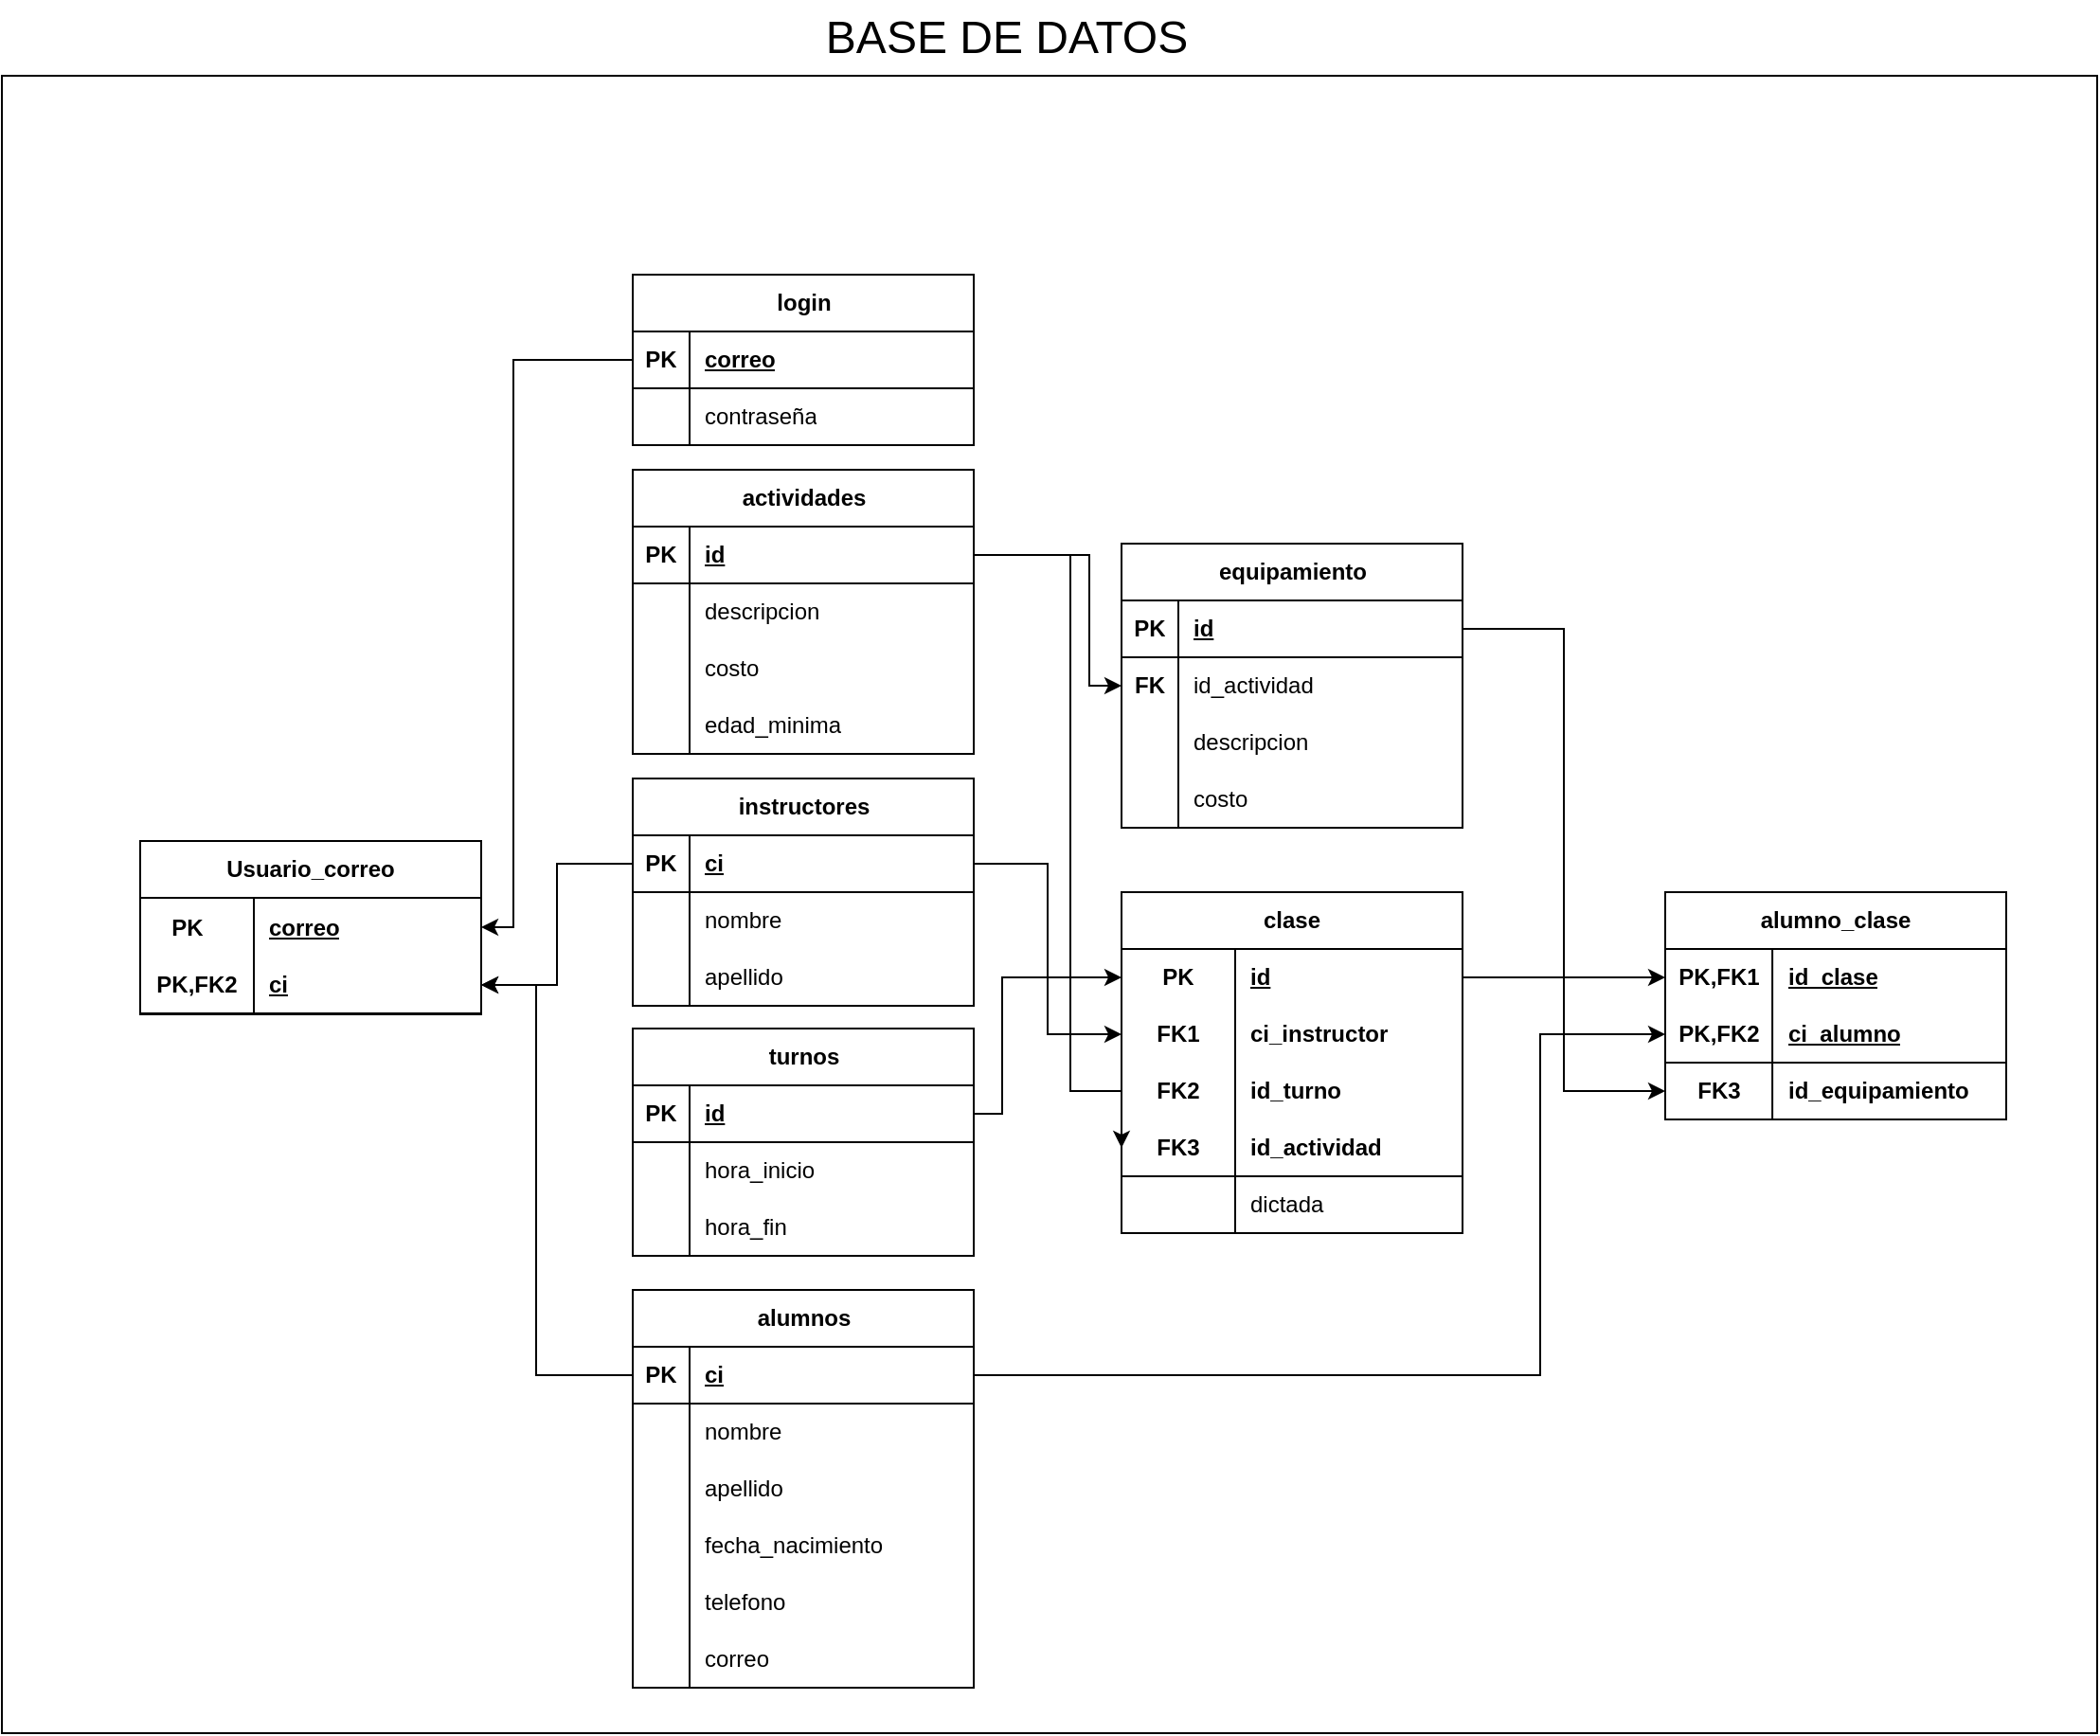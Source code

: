 <mxfile>
    <diagram name="Page-1" id="Xd-5JePIro4uEgL6WjRK">
        <mxGraphModel dx="1402" dy="563" grid="0" gridSize="10" guides="1" tooltips="1" connect="1" arrows="1" fold="1" page="0" pageScale="1" pageWidth="827" pageHeight="1169" math="0" shadow="0">
            <root>
                <mxCell id="0"/>
                <mxCell id="1" parent="0"/>
                <mxCell id="ANboZR5AWPuxjpUXuJes-180" value="" style="verticalLabelPosition=bottom;verticalAlign=top;html=1;shape=mxgraph.basic.rect;fillColor2=none;strokeWidth=1;size=20;indent=5;fillColor=none;" parent="1" vertex="1">
                    <mxGeometry x="-299" y="57" width="1106" height="875" as="geometry"/>
                </mxCell>
                <mxCell id="ANboZR5AWPuxjpUXuJes-2" value="login" style="shape=table;startSize=30;container=1;collapsible=1;childLayout=tableLayout;fixedRows=1;rowLines=0;fontStyle=1;align=center;resizeLast=1;html=1;labelBackgroundColor=none;" parent="1" vertex="1">
                    <mxGeometry x="34" y="162" width="180" height="90" as="geometry"/>
                </mxCell>
                <mxCell id="ANboZR5AWPuxjpUXuJes-3" value="" style="shape=tableRow;horizontal=0;startSize=0;swimlaneHead=0;swimlaneBody=0;fillColor=none;collapsible=0;dropTarget=0;points=[[0,0.5],[1,0.5]];portConstraint=eastwest;top=0;left=0;right=0;bottom=1;labelBackgroundColor=none;" parent="ANboZR5AWPuxjpUXuJes-2" vertex="1">
                    <mxGeometry y="30" width="180" height="30" as="geometry"/>
                </mxCell>
                <mxCell id="ANboZR5AWPuxjpUXuJes-4" value="PK" style="shape=partialRectangle;connectable=0;fillColor=none;top=0;left=0;bottom=0;right=0;fontStyle=1;overflow=hidden;whiteSpace=wrap;html=1;labelBackgroundColor=none;" parent="ANboZR5AWPuxjpUXuJes-3" vertex="1">
                    <mxGeometry width="30" height="30" as="geometry">
                        <mxRectangle width="30" height="30" as="alternateBounds"/>
                    </mxGeometry>
                </mxCell>
                <mxCell id="ANboZR5AWPuxjpUXuJes-5" value="correo" style="shape=partialRectangle;connectable=0;fillColor=none;top=0;left=0;bottom=0;right=0;align=left;spacingLeft=6;fontStyle=5;overflow=hidden;whiteSpace=wrap;html=1;labelBackgroundColor=none;" parent="ANboZR5AWPuxjpUXuJes-3" vertex="1">
                    <mxGeometry x="30" width="150" height="30" as="geometry">
                        <mxRectangle width="150" height="30" as="alternateBounds"/>
                    </mxGeometry>
                </mxCell>
                <mxCell id="ANboZR5AWPuxjpUXuJes-6" value="" style="shape=tableRow;horizontal=0;startSize=0;swimlaneHead=0;swimlaneBody=0;fillColor=none;collapsible=0;dropTarget=0;points=[[0,0.5],[1,0.5]];portConstraint=eastwest;top=0;left=0;right=0;bottom=0;labelBackgroundColor=none;" parent="ANboZR5AWPuxjpUXuJes-2" vertex="1">
                    <mxGeometry y="60" width="180" height="30" as="geometry"/>
                </mxCell>
                <mxCell id="ANboZR5AWPuxjpUXuJes-7" value="" style="shape=partialRectangle;connectable=0;fillColor=none;top=0;left=0;bottom=0;right=0;editable=1;overflow=hidden;whiteSpace=wrap;html=1;labelBackgroundColor=none;" parent="ANboZR5AWPuxjpUXuJes-6" vertex="1">
                    <mxGeometry width="30" height="30" as="geometry">
                        <mxRectangle width="30" height="30" as="alternateBounds"/>
                    </mxGeometry>
                </mxCell>
                <mxCell id="ANboZR5AWPuxjpUXuJes-8" value="contraseña" style="shape=partialRectangle;connectable=0;fillColor=none;top=0;left=0;bottom=0;right=0;align=left;spacingLeft=6;overflow=hidden;whiteSpace=wrap;html=1;labelBackgroundColor=none;" parent="ANboZR5AWPuxjpUXuJes-6" vertex="1">
                    <mxGeometry x="30" width="150" height="30" as="geometry">
                        <mxRectangle width="150" height="30" as="alternateBounds"/>
                    </mxGeometry>
                </mxCell>
                <mxCell id="ANboZR5AWPuxjpUXuJes-28" value="actividades" style="shape=table;startSize=30;container=1;collapsible=1;childLayout=tableLayout;fixedRows=1;rowLines=0;fontStyle=1;align=center;resizeLast=1;html=1;labelBackgroundColor=none;" parent="1" vertex="1">
                    <mxGeometry x="34" y="265" width="180" height="150" as="geometry"/>
                </mxCell>
                <mxCell id="ANboZR5AWPuxjpUXuJes-29" value="" style="shape=tableRow;horizontal=0;startSize=0;swimlaneHead=0;swimlaneBody=0;fillColor=none;collapsible=0;dropTarget=0;points=[[0,0.5],[1,0.5]];portConstraint=eastwest;top=0;left=0;right=0;bottom=1;labelBackgroundColor=none;" parent="ANboZR5AWPuxjpUXuJes-28" vertex="1">
                    <mxGeometry y="30" width="180" height="30" as="geometry"/>
                </mxCell>
                <mxCell id="ANboZR5AWPuxjpUXuJes-30" value="PK" style="shape=partialRectangle;connectable=0;fillColor=none;top=0;left=0;bottom=0;right=0;fontStyle=1;overflow=hidden;whiteSpace=wrap;html=1;labelBackgroundColor=none;" parent="ANboZR5AWPuxjpUXuJes-29" vertex="1">
                    <mxGeometry width="30" height="30" as="geometry">
                        <mxRectangle width="30" height="30" as="alternateBounds"/>
                    </mxGeometry>
                </mxCell>
                <mxCell id="ANboZR5AWPuxjpUXuJes-31" value="id" style="shape=partialRectangle;connectable=0;fillColor=none;top=0;left=0;bottom=0;right=0;align=left;spacingLeft=6;fontStyle=5;overflow=hidden;whiteSpace=wrap;html=1;labelBackgroundColor=none;" parent="ANboZR5AWPuxjpUXuJes-29" vertex="1">
                    <mxGeometry x="30" width="150" height="30" as="geometry">
                        <mxRectangle width="150" height="30" as="alternateBounds"/>
                    </mxGeometry>
                </mxCell>
                <mxCell id="ANboZR5AWPuxjpUXuJes-32" value="" style="shape=tableRow;horizontal=0;startSize=0;swimlaneHead=0;swimlaneBody=0;fillColor=none;collapsible=0;dropTarget=0;points=[[0,0.5],[1,0.5]];portConstraint=eastwest;top=0;left=0;right=0;bottom=0;labelBackgroundColor=none;" parent="ANboZR5AWPuxjpUXuJes-28" vertex="1">
                    <mxGeometry y="60" width="180" height="30" as="geometry"/>
                </mxCell>
                <mxCell id="ANboZR5AWPuxjpUXuJes-33" value="" style="shape=partialRectangle;connectable=0;fillColor=none;top=0;left=0;bottom=0;right=0;editable=1;overflow=hidden;whiteSpace=wrap;html=1;labelBackgroundColor=none;" parent="ANboZR5AWPuxjpUXuJes-32" vertex="1">
                    <mxGeometry width="30" height="30" as="geometry">
                        <mxRectangle width="30" height="30" as="alternateBounds"/>
                    </mxGeometry>
                </mxCell>
                <mxCell id="ANboZR5AWPuxjpUXuJes-34" value="descripcion&lt;span style=&quot;white-space: pre;&quot;&gt;&#9;&lt;/span&gt;" style="shape=partialRectangle;connectable=0;fillColor=none;top=0;left=0;bottom=0;right=0;align=left;spacingLeft=6;overflow=hidden;whiteSpace=wrap;html=1;labelBackgroundColor=none;" parent="ANboZR5AWPuxjpUXuJes-32" vertex="1">
                    <mxGeometry x="30" width="150" height="30" as="geometry">
                        <mxRectangle width="150" height="30" as="alternateBounds"/>
                    </mxGeometry>
                </mxCell>
                <mxCell id="ANboZR5AWPuxjpUXuJes-35" value="" style="shape=tableRow;horizontal=0;startSize=0;swimlaneHead=0;swimlaneBody=0;fillColor=none;collapsible=0;dropTarget=0;points=[[0,0.5],[1,0.5]];portConstraint=eastwest;top=0;left=0;right=0;bottom=0;labelBackgroundColor=none;" parent="ANboZR5AWPuxjpUXuJes-28" vertex="1">
                    <mxGeometry y="90" width="180" height="30" as="geometry"/>
                </mxCell>
                <mxCell id="ANboZR5AWPuxjpUXuJes-36" value="" style="shape=partialRectangle;connectable=0;fillColor=none;top=0;left=0;bottom=0;right=0;editable=1;overflow=hidden;whiteSpace=wrap;html=1;labelBackgroundColor=none;" parent="ANboZR5AWPuxjpUXuJes-35" vertex="1">
                    <mxGeometry width="30" height="30" as="geometry">
                        <mxRectangle width="30" height="30" as="alternateBounds"/>
                    </mxGeometry>
                </mxCell>
                <mxCell id="ANboZR5AWPuxjpUXuJes-37" value="costo" style="shape=partialRectangle;connectable=0;fillColor=none;top=0;left=0;bottom=0;right=0;align=left;spacingLeft=6;overflow=hidden;whiteSpace=wrap;html=1;labelBackgroundColor=none;" parent="ANboZR5AWPuxjpUXuJes-35" vertex="1">
                    <mxGeometry x="30" width="150" height="30" as="geometry">
                        <mxRectangle width="150" height="30" as="alternateBounds"/>
                    </mxGeometry>
                </mxCell>
                <mxCell id="ANboZR5AWPuxjpUXuJes-139" style="shape=tableRow;horizontal=0;startSize=0;swimlaneHead=0;swimlaneBody=0;fillColor=none;collapsible=0;dropTarget=0;points=[[0,0.5],[1,0.5]];portConstraint=eastwest;top=0;left=0;right=0;bottom=0;labelBackgroundColor=none;" parent="ANboZR5AWPuxjpUXuJes-28" vertex="1">
                    <mxGeometry y="120" width="180" height="30" as="geometry"/>
                </mxCell>
                <mxCell id="ANboZR5AWPuxjpUXuJes-140" style="shape=partialRectangle;connectable=0;fillColor=none;top=0;left=0;bottom=0;right=0;editable=1;overflow=hidden;whiteSpace=wrap;html=1;labelBackgroundColor=none;" parent="ANboZR5AWPuxjpUXuJes-139" vertex="1">
                    <mxGeometry width="30" height="30" as="geometry">
                        <mxRectangle width="30" height="30" as="alternateBounds"/>
                    </mxGeometry>
                </mxCell>
                <mxCell id="ANboZR5AWPuxjpUXuJes-141" value="edad_minima" style="shape=partialRectangle;connectable=0;fillColor=none;top=0;left=0;bottom=0;right=0;align=left;spacingLeft=6;overflow=hidden;whiteSpace=wrap;html=1;labelBackgroundColor=none;" parent="ANboZR5AWPuxjpUXuJes-139" vertex="1">
                    <mxGeometry x="30" width="150" height="30" as="geometry">
                        <mxRectangle width="150" height="30" as="alternateBounds"/>
                    </mxGeometry>
                </mxCell>
                <mxCell id="ANboZR5AWPuxjpUXuJes-41" value="equipamiento" style="shape=table;startSize=30;container=1;collapsible=1;childLayout=tableLayout;fixedRows=1;rowLines=0;fontStyle=1;align=center;resizeLast=1;html=1;labelBackgroundColor=none;" parent="1" vertex="1">
                    <mxGeometry x="292" y="304" width="180" height="150" as="geometry"/>
                </mxCell>
                <mxCell id="ANboZR5AWPuxjpUXuJes-42" value="" style="shape=tableRow;horizontal=0;startSize=0;swimlaneHead=0;swimlaneBody=0;fillColor=none;collapsible=0;dropTarget=0;points=[[0,0.5],[1,0.5]];portConstraint=eastwest;top=0;left=0;right=0;bottom=1;labelBackgroundColor=none;" parent="ANboZR5AWPuxjpUXuJes-41" vertex="1">
                    <mxGeometry y="30" width="180" height="30" as="geometry"/>
                </mxCell>
                <mxCell id="ANboZR5AWPuxjpUXuJes-43" value="PK" style="shape=partialRectangle;connectable=0;fillColor=none;top=0;left=0;bottom=0;right=0;fontStyle=1;overflow=hidden;whiteSpace=wrap;html=1;labelBackgroundColor=none;" parent="ANboZR5AWPuxjpUXuJes-42" vertex="1">
                    <mxGeometry width="30" height="30" as="geometry">
                        <mxRectangle width="30" height="30" as="alternateBounds"/>
                    </mxGeometry>
                </mxCell>
                <mxCell id="ANboZR5AWPuxjpUXuJes-44" value="id" style="shape=partialRectangle;connectable=0;fillColor=none;top=0;left=0;bottom=0;right=0;align=left;spacingLeft=6;fontStyle=5;overflow=hidden;whiteSpace=wrap;html=1;labelBackgroundColor=none;" parent="ANboZR5AWPuxjpUXuJes-42" vertex="1">
                    <mxGeometry x="30" width="150" height="30" as="geometry">
                        <mxRectangle width="150" height="30" as="alternateBounds"/>
                    </mxGeometry>
                </mxCell>
                <mxCell id="ANboZR5AWPuxjpUXuJes-45" value="" style="shape=tableRow;horizontal=0;startSize=0;swimlaneHead=0;swimlaneBody=0;fillColor=none;collapsible=0;dropTarget=0;points=[[0,0.5],[1,0.5]];portConstraint=eastwest;top=0;left=0;right=0;bottom=0;labelBackgroundColor=none;" parent="ANboZR5AWPuxjpUXuJes-41" vertex="1">
                    <mxGeometry y="60" width="180" height="30" as="geometry"/>
                </mxCell>
                <mxCell id="ANboZR5AWPuxjpUXuJes-46" value="&lt;b&gt;FK&lt;/b&gt;" style="shape=partialRectangle;connectable=0;fillColor=none;top=0;left=0;bottom=0;right=0;editable=1;overflow=hidden;whiteSpace=wrap;html=1;labelBackgroundColor=none;" parent="ANboZR5AWPuxjpUXuJes-45" vertex="1">
                    <mxGeometry width="30" height="30" as="geometry">
                        <mxRectangle width="30" height="30" as="alternateBounds"/>
                    </mxGeometry>
                </mxCell>
                <mxCell id="ANboZR5AWPuxjpUXuJes-47" value="id_actividad" style="shape=partialRectangle;connectable=0;fillColor=none;top=0;left=0;bottom=0;right=0;align=left;spacingLeft=6;overflow=hidden;whiteSpace=wrap;html=1;perimeterSpacing=0;labelBackgroundColor=none;" parent="ANboZR5AWPuxjpUXuJes-45" vertex="1">
                    <mxGeometry x="30" width="150" height="30" as="geometry">
                        <mxRectangle width="150" height="30" as="alternateBounds"/>
                    </mxGeometry>
                </mxCell>
                <mxCell id="ANboZR5AWPuxjpUXuJes-48" value="" style="shape=tableRow;horizontal=0;startSize=0;swimlaneHead=0;swimlaneBody=0;fillColor=none;collapsible=0;dropTarget=0;points=[[0,0.5],[1,0.5]];portConstraint=eastwest;top=0;left=0;right=0;bottom=0;labelBackgroundColor=none;" parent="ANboZR5AWPuxjpUXuJes-41" vertex="1">
                    <mxGeometry y="90" width="180" height="30" as="geometry"/>
                </mxCell>
                <mxCell id="ANboZR5AWPuxjpUXuJes-49" value="" style="shape=partialRectangle;connectable=0;fillColor=none;top=0;left=0;bottom=0;right=0;editable=1;overflow=hidden;whiteSpace=wrap;html=1;labelBackgroundColor=none;" parent="ANboZR5AWPuxjpUXuJes-48" vertex="1">
                    <mxGeometry width="30" height="30" as="geometry">
                        <mxRectangle width="30" height="30" as="alternateBounds"/>
                    </mxGeometry>
                </mxCell>
                <mxCell id="ANboZR5AWPuxjpUXuJes-50" value="descripcion" style="shape=partialRectangle;connectable=0;fillColor=none;top=0;left=0;bottom=0;right=0;align=left;spacingLeft=6;overflow=hidden;whiteSpace=wrap;html=1;labelBackgroundColor=none;" parent="ANboZR5AWPuxjpUXuJes-48" vertex="1">
                    <mxGeometry x="30" width="150" height="30" as="geometry">
                        <mxRectangle width="150" height="30" as="alternateBounds"/>
                    </mxGeometry>
                </mxCell>
                <mxCell id="ANboZR5AWPuxjpUXuJes-51" value="" style="shape=tableRow;horizontal=0;startSize=0;swimlaneHead=0;swimlaneBody=0;fillColor=none;collapsible=0;dropTarget=0;points=[[0,0.5],[1,0.5]];portConstraint=eastwest;top=0;left=0;right=0;bottom=0;labelBackgroundColor=none;" parent="ANboZR5AWPuxjpUXuJes-41" vertex="1">
                    <mxGeometry y="120" width="180" height="30" as="geometry"/>
                </mxCell>
                <mxCell id="ANboZR5AWPuxjpUXuJes-52" value="" style="shape=partialRectangle;connectable=0;fillColor=none;top=0;left=0;bottom=0;right=0;editable=1;overflow=hidden;whiteSpace=wrap;html=1;labelBackgroundColor=none;" parent="ANboZR5AWPuxjpUXuJes-51" vertex="1">
                    <mxGeometry width="30" height="30" as="geometry">
                        <mxRectangle width="30" height="30" as="alternateBounds"/>
                    </mxGeometry>
                </mxCell>
                <mxCell id="ANboZR5AWPuxjpUXuJes-53" value="costo" style="shape=partialRectangle;connectable=0;fillColor=none;top=0;left=0;bottom=0;right=0;align=left;spacingLeft=6;overflow=hidden;whiteSpace=wrap;html=1;labelBackgroundColor=none;" parent="ANboZR5AWPuxjpUXuJes-51" vertex="1">
                    <mxGeometry x="30" width="150" height="30" as="geometry">
                        <mxRectangle width="150" height="30" as="alternateBounds"/>
                    </mxGeometry>
                </mxCell>
                <mxCell id="ANboZR5AWPuxjpUXuJes-56" value="instructores" style="shape=table;startSize=30;container=1;collapsible=1;childLayout=tableLayout;fixedRows=1;rowLines=0;fontStyle=1;align=center;resizeLast=1;html=1;labelBackgroundColor=none;" parent="1" vertex="1">
                    <mxGeometry x="34" y="428" width="180" height="120" as="geometry"/>
                </mxCell>
                <mxCell id="ANboZR5AWPuxjpUXuJes-57" value="" style="shape=tableRow;horizontal=0;startSize=0;swimlaneHead=0;swimlaneBody=0;fillColor=none;collapsible=0;dropTarget=0;points=[[0,0.5],[1,0.5]];portConstraint=eastwest;top=0;left=0;right=0;bottom=1;labelBackgroundColor=none;" parent="ANboZR5AWPuxjpUXuJes-56" vertex="1">
                    <mxGeometry y="30" width="180" height="30" as="geometry"/>
                </mxCell>
                <mxCell id="ANboZR5AWPuxjpUXuJes-58" value="PK" style="shape=partialRectangle;connectable=0;fillColor=none;top=0;left=0;bottom=0;right=0;fontStyle=1;overflow=hidden;whiteSpace=wrap;html=1;labelBackgroundColor=none;" parent="ANboZR5AWPuxjpUXuJes-57" vertex="1">
                    <mxGeometry width="30" height="30" as="geometry">
                        <mxRectangle width="30" height="30" as="alternateBounds"/>
                    </mxGeometry>
                </mxCell>
                <mxCell id="ANboZR5AWPuxjpUXuJes-59" value="ci" style="shape=partialRectangle;connectable=0;fillColor=none;top=0;left=0;bottom=0;right=0;align=left;spacingLeft=6;fontStyle=5;overflow=hidden;whiteSpace=wrap;html=1;labelBackgroundColor=none;" parent="ANboZR5AWPuxjpUXuJes-57" vertex="1">
                    <mxGeometry x="30" width="150" height="30" as="geometry">
                        <mxRectangle width="150" height="30" as="alternateBounds"/>
                    </mxGeometry>
                </mxCell>
                <mxCell id="ANboZR5AWPuxjpUXuJes-60" value="" style="shape=tableRow;horizontal=0;startSize=0;swimlaneHead=0;swimlaneBody=0;fillColor=none;collapsible=0;dropTarget=0;points=[[0,0.5],[1,0.5]];portConstraint=eastwest;top=0;left=0;right=0;bottom=0;labelBackgroundColor=none;" parent="ANboZR5AWPuxjpUXuJes-56" vertex="1">
                    <mxGeometry y="60" width="180" height="30" as="geometry"/>
                </mxCell>
                <mxCell id="ANboZR5AWPuxjpUXuJes-61" value="" style="shape=partialRectangle;connectable=0;fillColor=none;top=0;left=0;bottom=0;right=0;editable=1;overflow=hidden;whiteSpace=wrap;html=1;labelBackgroundColor=none;" parent="ANboZR5AWPuxjpUXuJes-60" vertex="1">
                    <mxGeometry width="30" height="30" as="geometry">
                        <mxRectangle width="30" height="30" as="alternateBounds"/>
                    </mxGeometry>
                </mxCell>
                <mxCell id="ANboZR5AWPuxjpUXuJes-62" value="nombre" style="shape=partialRectangle;connectable=0;fillColor=none;top=0;left=0;bottom=0;right=0;align=left;spacingLeft=6;overflow=hidden;whiteSpace=wrap;html=1;labelBackgroundColor=none;" parent="ANboZR5AWPuxjpUXuJes-60" vertex="1">
                    <mxGeometry x="30" width="150" height="30" as="geometry">
                        <mxRectangle width="150" height="30" as="alternateBounds"/>
                    </mxGeometry>
                </mxCell>
                <mxCell id="ANboZR5AWPuxjpUXuJes-63" value="" style="shape=tableRow;horizontal=0;startSize=0;swimlaneHead=0;swimlaneBody=0;fillColor=none;collapsible=0;dropTarget=0;points=[[0,0.5],[1,0.5]];portConstraint=eastwest;top=0;left=0;right=0;bottom=0;labelBackgroundColor=none;" parent="ANboZR5AWPuxjpUXuJes-56" vertex="1">
                    <mxGeometry y="90" width="180" height="30" as="geometry"/>
                </mxCell>
                <mxCell id="ANboZR5AWPuxjpUXuJes-64" value="" style="shape=partialRectangle;connectable=0;fillColor=none;top=0;left=0;bottom=0;right=0;editable=1;overflow=hidden;whiteSpace=wrap;html=1;labelBackgroundColor=none;" parent="ANboZR5AWPuxjpUXuJes-63" vertex="1">
                    <mxGeometry width="30" height="30" as="geometry">
                        <mxRectangle width="30" height="30" as="alternateBounds"/>
                    </mxGeometry>
                </mxCell>
                <mxCell id="ANboZR5AWPuxjpUXuJes-65" value="apellido" style="shape=partialRectangle;connectable=0;fillColor=none;top=0;left=0;bottom=0;right=0;align=left;spacingLeft=6;overflow=hidden;whiteSpace=wrap;html=1;labelBackgroundColor=none;" parent="ANboZR5AWPuxjpUXuJes-63" vertex="1">
                    <mxGeometry x="30" width="150" height="30" as="geometry">
                        <mxRectangle width="150" height="30" as="alternateBounds"/>
                    </mxGeometry>
                </mxCell>
                <mxCell id="ANboZR5AWPuxjpUXuJes-69" value="turnos" style="shape=table;startSize=30;container=1;collapsible=1;childLayout=tableLayout;fixedRows=1;rowLines=0;fontStyle=1;align=center;resizeLast=1;html=1;labelBackgroundColor=none;" parent="1" vertex="1">
                    <mxGeometry x="34" y="560" width="180" height="120" as="geometry"/>
                </mxCell>
                <mxCell id="ANboZR5AWPuxjpUXuJes-70" value="" style="shape=tableRow;horizontal=0;startSize=0;swimlaneHead=0;swimlaneBody=0;fillColor=none;collapsible=0;dropTarget=0;points=[[0,0.5],[1,0.5]];portConstraint=eastwest;top=0;left=0;right=0;bottom=1;labelBackgroundColor=none;" parent="ANboZR5AWPuxjpUXuJes-69" vertex="1">
                    <mxGeometry y="30" width="180" height="30" as="geometry"/>
                </mxCell>
                <mxCell id="ANboZR5AWPuxjpUXuJes-71" value="PK" style="shape=partialRectangle;connectable=0;fillColor=none;top=0;left=0;bottom=0;right=0;fontStyle=1;overflow=hidden;whiteSpace=wrap;html=1;labelBackgroundColor=none;" parent="ANboZR5AWPuxjpUXuJes-70" vertex="1">
                    <mxGeometry width="30" height="30" as="geometry">
                        <mxRectangle width="30" height="30" as="alternateBounds"/>
                    </mxGeometry>
                </mxCell>
                <mxCell id="ANboZR5AWPuxjpUXuJes-72" value="id" style="shape=partialRectangle;connectable=0;fillColor=none;top=0;left=0;bottom=0;right=0;align=left;spacingLeft=6;fontStyle=5;overflow=hidden;whiteSpace=wrap;html=1;labelBackgroundColor=none;" parent="ANboZR5AWPuxjpUXuJes-70" vertex="1">
                    <mxGeometry x="30" width="150" height="30" as="geometry">
                        <mxRectangle width="150" height="30" as="alternateBounds"/>
                    </mxGeometry>
                </mxCell>
                <mxCell id="ANboZR5AWPuxjpUXuJes-73" value="" style="shape=tableRow;horizontal=0;startSize=0;swimlaneHead=0;swimlaneBody=0;fillColor=none;collapsible=0;dropTarget=0;points=[[0,0.5],[1,0.5]];portConstraint=eastwest;top=0;left=0;right=0;bottom=0;labelBackgroundColor=none;" parent="ANboZR5AWPuxjpUXuJes-69" vertex="1">
                    <mxGeometry y="60" width="180" height="30" as="geometry"/>
                </mxCell>
                <mxCell id="ANboZR5AWPuxjpUXuJes-74" value="" style="shape=partialRectangle;connectable=0;fillColor=none;top=0;left=0;bottom=0;right=0;editable=1;overflow=hidden;whiteSpace=wrap;html=1;labelBackgroundColor=none;" parent="ANboZR5AWPuxjpUXuJes-73" vertex="1">
                    <mxGeometry width="30" height="30" as="geometry">
                        <mxRectangle width="30" height="30" as="alternateBounds"/>
                    </mxGeometry>
                </mxCell>
                <mxCell id="ANboZR5AWPuxjpUXuJes-75" value="hora_inicio" style="shape=partialRectangle;connectable=0;fillColor=none;top=0;left=0;bottom=0;right=0;align=left;spacingLeft=6;overflow=hidden;whiteSpace=wrap;html=1;labelBackgroundColor=none;" parent="ANboZR5AWPuxjpUXuJes-73" vertex="1">
                    <mxGeometry x="30" width="150" height="30" as="geometry">
                        <mxRectangle width="150" height="30" as="alternateBounds"/>
                    </mxGeometry>
                </mxCell>
                <mxCell id="ANboZR5AWPuxjpUXuJes-76" value="" style="shape=tableRow;horizontal=0;startSize=0;swimlaneHead=0;swimlaneBody=0;fillColor=none;collapsible=0;dropTarget=0;points=[[0,0.5],[1,0.5]];portConstraint=eastwest;top=0;left=0;right=0;bottom=0;labelBackgroundColor=none;" parent="ANboZR5AWPuxjpUXuJes-69" vertex="1">
                    <mxGeometry y="90" width="180" height="30" as="geometry"/>
                </mxCell>
                <mxCell id="ANboZR5AWPuxjpUXuJes-77" value="" style="shape=partialRectangle;connectable=0;fillColor=none;top=0;left=0;bottom=0;right=0;editable=1;overflow=hidden;whiteSpace=wrap;html=1;labelBackgroundColor=none;" parent="ANboZR5AWPuxjpUXuJes-76" vertex="1">
                    <mxGeometry width="30" height="30" as="geometry">
                        <mxRectangle width="30" height="30" as="alternateBounds"/>
                    </mxGeometry>
                </mxCell>
                <mxCell id="ANboZR5AWPuxjpUXuJes-78" value="hora_fin" style="shape=partialRectangle;connectable=0;fillColor=none;top=0;left=0;bottom=0;right=0;align=left;spacingLeft=6;overflow=hidden;whiteSpace=wrap;html=1;labelBackgroundColor=none;" parent="ANboZR5AWPuxjpUXuJes-76" vertex="1">
                    <mxGeometry x="30" width="150" height="30" as="geometry">
                        <mxRectangle width="150" height="30" as="alternateBounds"/>
                    </mxGeometry>
                </mxCell>
                <mxCell id="ANboZR5AWPuxjpUXuJes-82" value="alumnos" style="shape=table;startSize=30;container=1;collapsible=1;childLayout=tableLayout;fixedRows=1;rowLines=0;fontStyle=1;align=center;resizeLast=1;html=1;labelBackgroundColor=none;" parent="1" vertex="1">
                    <mxGeometry x="34" y="698" width="180" height="210" as="geometry"/>
                </mxCell>
                <mxCell id="ANboZR5AWPuxjpUXuJes-83" value="" style="shape=tableRow;horizontal=0;startSize=0;swimlaneHead=0;swimlaneBody=0;fillColor=none;collapsible=0;dropTarget=0;points=[[0,0.5],[1,0.5]];portConstraint=eastwest;top=0;left=0;right=0;bottom=1;labelBackgroundColor=none;" parent="ANboZR5AWPuxjpUXuJes-82" vertex="1">
                    <mxGeometry y="30" width="180" height="30" as="geometry"/>
                </mxCell>
                <mxCell id="ANboZR5AWPuxjpUXuJes-84" value="PK" style="shape=partialRectangle;connectable=0;fillColor=none;top=0;left=0;bottom=0;right=0;fontStyle=1;overflow=hidden;whiteSpace=wrap;html=1;labelBackgroundColor=none;" parent="ANboZR5AWPuxjpUXuJes-83" vertex="1">
                    <mxGeometry width="30" height="30" as="geometry">
                        <mxRectangle width="30" height="30" as="alternateBounds"/>
                    </mxGeometry>
                </mxCell>
                <mxCell id="ANboZR5AWPuxjpUXuJes-85" value="ci" style="shape=partialRectangle;connectable=0;fillColor=none;top=0;left=0;bottom=0;right=0;align=left;spacingLeft=6;fontStyle=5;overflow=hidden;whiteSpace=wrap;html=1;labelBackgroundColor=none;" parent="ANboZR5AWPuxjpUXuJes-83" vertex="1">
                    <mxGeometry x="30" width="150" height="30" as="geometry">
                        <mxRectangle width="150" height="30" as="alternateBounds"/>
                    </mxGeometry>
                </mxCell>
                <mxCell id="ANboZR5AWPuxjpUXuJes-86" value="" style="shape=tableRow;horizontal=0;startSize=0;swimlaneHead=0;swimlaneBody=0;fillColor=none;collapsible=0;dropTarget=0;points=[[0,0.5],[1,0.5]];portConstraint=eastwest;top=0;left=0;right=0;bottom=0;labelBackgroundColor=none;" parent="ANboZR5AWPuxjpUXuJes-82" vertex="1">
                    <mxGeometry y="60" width="180" height="30" as="geometry"/>
                </mxCell>
                <mxCell id="ANboZR5AWPuxjpUXuJes-87" value="" style="shape=partialRectangle;connectable=0;fillColor=none;top=0;left=0;bottom=0;right=0;editable=1;overflow=hidden;whiteSpace=wrap;html=1;labelBackgroundColor=none;" parent="ANboZR5AWPuxjpUXuJes-86" vertex="1">
                    <mxGeometry width="30" height="30" as="geometry">
                        <mxRectangle width="30" height="30" as="alternateBounds"/>
                    </mxGeometry>
                </mxCell>
                <mxCell id="ANboZR5AWPuxjpUXuJes-88" value="nombre" style="shape=partialRectangle;connectable=0;fillColor=none;top=0;left=0;bottom=0;right=0;align=left;spacingLeft=6;overflow=hidden;whiteSpace=wrap;html=1;labelBackgroundColor=none;" parent="ANboZR5AWPuxjpUXuJes-86" vertex="1">
                    <mxGeometry x="30" width="150" height="30" as="geometry">
                        <mxRectangle width="150" height="30" as="alternateBounds"/>
                    </mxGeometry>
                </mxCell>
                <mxCell id="ANboZR5AWPuxjpUXuJes-89" value="" style="shape=tableRow;horizontal=0;startSize=0;swimlaneHead=0;swimlaneBody=0;fillColor=none;collapsible=0;dropTarget=0;points=[[0,0.5],[1,0.5]];portConstraint=eastwest;top=0;left=0;right=0;bottom=0;labelBackgroundColor=none;" parent="ANboZR5AWPuxjpUXuJes-82" vertex="1">
                    <mxGeometry y="90" width="180" height="30" as="geometry"/>
                </mxCell>
                <mxCell id="ANboZR5AWPuxjpUXuJes-90" value="" style="shape=partialRectangle;connectable=0;fillColor=none;top=0;left=0;bottom=0;right=0;editable=1;overflow=hidden;whiteSpace=wrap;html=1;labelBackgroundColor=none;" parent="ANboZR5AWPuxjpUXuJes-89" vertex="1">
                    <mxGeometry width="30" height="30" as="geometry">
                        <mxRectangle width="30" height="30" as="alternateBounds"/>
                    </mxGeometry>
                </mxCell>
                <mxCell id="ANboZR5AWPuxjpUXuJes-91" value="apellido" style="shape=partialRectangle;connectable=0;fillColor=none;top=0;left=0;bottom=0;right=0;align=left;spacingLeft=6;overflow=hidden;whiteSpace=wrap;html=1;labelBackgroundColor=none;" parent="ANboZR5AWPuxjpUXuJes-89" vertex="1">
                    <mxGeometry x="30" width="150" height="30" as="geometry">
                        <mxRectangle width="150" height="30" as="alternateBounds"/>
                    </mxGeometry>
                </mxCell>
                <mxCell id="ANboZR5AWPuxjpUXuJes-92" value="" style="shape=tableRow;horizontal=0;startSize=0;swimlaneHead=0;swimlaneBody=0;fillColor=none;collapsible=0;dropTarget=0;points=[[0,0.5],[1,0.5]];portConstraint=eastwest;top=0;left=0;right=0;bottom=0;labelBackgroundColor=none;" parent="ANboZR5AWPuxjpUXuJes-82" vertex="1">
                    <mxGeometry y="120" width="180" height="30" as="geometry"/>
                </mxCell>
                <mxCell id="ANboZR5AWPuxjpUXuJes-93" value="" style="shape=partialRectangle;connectable=0;fillColor=none;top=0;left=0;bottom=0;right=0;editable=1;overflow=hidden;whiteSpace=wrap;html=1;labelBackgroundColor=none;" parent="ANboZR5AWPuxjpUXuJes-92" vertex="1">
                    <mxGeometry width="30" height="30" as="geometry">
                        <mxRectangle width="30" height="30" as="alternateBounds"/>
                    </mxGeometry>
                </mxCell>
                <mxCell id="ANboZR5AWPuxjpUXuJes-94" value="fecha_nacimiento" style="shape=partialRectangle;connectable=0;fillColor=none;top=0;left=0;bottom=0;right=0;align=left;spacingLeft=6;overflow=hidden;whiteSpace=wrap;html=1;labelBackgroundColor=none;" parent="ANboZR5AWPuxjpUXuJes-92" vertex="1">
                    <mxGeometry x="30" width="150" height="30" as="geometry">
                        <mxRectangle width="150" height="30" as="alternateBounds"/>
                    </mxGeometry>
                </mxCell>
                <mxCell id="2" style="shape=tableRow;horizontal=0;startSize=0;swimlaneHead=0;swimlaneBody=0;fillColor=none;collapsible=0;dropTarget=0;points=[[0,0.5],[1,0.5]];portConstraint=eastwest;top=0;left=0;right=0;bottom=0;labelBackgroundColor=none;" vertex="1" parent="ANboZR5AWPuxjpUXuJes-82">
                    <mxGeometry y="150" width="180" height="30" as="geometry"/>
                </mxCell>
                <mxCell id="3" style="shape=partialRectangle;connectable=0;fillColor=none;top=0;left=0;bottom=0;right=0;editable=1;overflow=hidden;whiteSpace=wrap;html=1;labelBackgroundColor=none;" vertex="1" parent="2">
                    <mxGeometry width="30" height="30" as="geometry">
                        <mxRectangle width="30" height="30" as="alternateBounds"/>
                    </mxGeometry>
                </mxCell>
                <mxCell id="4" value="telefono" style="shape=partialRectangle;connectable=0;fillColor=none;top=0;left=0;bottom=0;right=0;align=left;spacingLeft=6;overflow=hidden;whiteSpace=wrap;html=1;labelBackgroundColor=none;" vertex="1" parent="2">
                    <mxGeometry x="30" width="150" height="30" as="geometry">
                        <mxRectangle width="150" height="30" as="alternateBounds"/>
                    </mxGeometry>
                </mxCell>
                <mxCell id="5" style="shape=tableRow;horizontal=0;startSize=0;swimlaneHead=0;swimlaneBody=0;fillColor=none;collapsible=0;dropTarget=0;points=[[0,0.5],[1,0.5]];portConstraint=eastwest;top=0;left=0;right=0;bottom=0;labelBackgroundColor=none;" vertex="1" parent="ANboZR5AWPuxjpUXuJes-82">
                    <mxGeometry y="180" width="180" height="30" as="geometry"/>
                </mxCell>
                <mxCell id="6" style="shape=partialRectangle;connectable=0;fillColor=none;top=0;left=0;bottom=0;right=0;editable=1;overflow=hidden;whiteSpace=wrap;html=1;labelBackgroundColor=none;" vertex="1" parent="5">
                    <mxGeometry width="30" height="30" as="geometry">
                        <mxRectangle width="30" height="30" as="alternateBounds"/>
                    </mxGeometry>
                </mxCell>
                <mxCell id="7" value="correo" style="shape=partialRectangle;connectable=0;fillColor=none;top=0;left=0;bottom=0;right=0;align=left;spacingLeft=6;overflow=hidden;whiteSpace=wrap;html=1;labelBackgroundColor=none;" vertex="1" parent="5">
                    <mxGeometry x="30" width="150" height="30" as="geometry">
                        <mxRectangle width="150" height="30" as="alternateBounds"/>
                    </mxGeometry>
                </mxCell>
                <mxCell id="ANboZR5AWPuxjpUXuJes-95" value="clase" style="shape=table;startSize=30;container=1;collapsible=1;childLayout=tableLayout;fixedRows=1;rowLines=0;fontStyle=1;align=center;resizeLast=1;html=1;whiteSpace=wrap;labelBackgroundColor=none;" parent="1" vertex="1">
                    <mxGeometry x="292" y="488" width="180" height="180" as="geometry"/>
                </mxCell>
                <mxCell id="ANboZR5AWPuxjpUXuJes-96" value="" style="shape=tableRow;horizontal=0;startSize=0;swimlaneHead=0;swimlaneBody=0;fillColor=none;collapsible=0;dropTarget=0;points=[[0,0.5],[1,0.5]];portConstraint=eastwest;top=0;left=0;right=0;bottom=0;html=1;labelBackgroundColor=none;fontStyle=1" parent="ANboZR5AWPuxjpUXuJes-95" vertex="1">
                    <mxGeometry y="30" width="180" height="30" as="geometry"/>
                </mxCell>
                <mxCell id="ANboZR5AWPuxjpUXuJes-97" value="PK" style="shape=partialRectangle;connectable=0;fillColor=none;top=0;left=0;bottom=0;right=0;fontStyle=1;overflow=hidden;html=1;whiteSpace=wrap;labelBackgroundColor=none;" parent="ANboZR5AWPuxjpUXuJes-96" vertex="1">
                    <mxGeometry width="60" height="30" as="geometry">
                        <mxRectangle width="60" height="30" as="alternateBounds"/>
                    </mxGeometry>
                </mxCell>
                <mxCell id="ANboZR5AWPuxjpUXuJes-98" value="id" style="shape=partialRectangle;connectable=0;fillColor=none;top=0;left=0;bottom=0;right=0;align=left;spacingLeft=6;fontStyle=5;overflow=hidden;html=1;whiteSpace=wrap;labelBackgroundColor=none;" parent="ANboZR5AWPuxjpUXuJes-96" vertex="1">
                    <mxGeometry x="60" width="120" height="30" as="geometry">
                        <mxRectangle width="120" height="30" as="alternateBounds"/>
                    </mxGeometry>
                </mxCell>
                <mxCell id="ANboZR5AWPuxjpUXuJes-102" value="" style="shape=tableRow;horizontal=0;startSize=0;swimlaneHead=0;swimlaneBody=0;fillColor=none;collapsible=0;dropTarget=0;points=[[0,0.5],[1,0.5]];portConstraint=eastwest;top=0;left=0;right=0;bottom=0;html=1;labelBackgroundColor=none;fontStyle=1" parent="ANboZR5AWPuxjpUXuJes-95" vertex="1">
                    <mxGeometry y="60" width="180" height="30" as="geometry"/>
                </mxCell>
                <mxCell id="ANboZR5AWPuxjpUXuJes-103" value="&lt;span style=&quot;&quot;&gt;FK1&lt;/span&gt;" style="shape=partialRectangle;connectable=0;fillColor=none;top=0;left=0;bottom=0;right=0;editable=1;overflow=hidden;html=1;whiteSpace=wrap;labelBackgroundColor=none;fontStyle=1" parent="ANboZR5AWPuxjpUXuJes-102" vertex="1">
                    <mxGeometry width="60" height="30" as="geometry">
                        <mxRectangle width="60" height="30" as="alternateBounds"/>
                    </mxGeometry>
                </mxCell>
                <mxCell id="ANboZR5AWPuxjpUXuJes-104" value="&lt;span&gt;ci_instructor&lt;/span&gt;" style="shape=partialRectangle;connectable=0;fillColor=none;top=0;left=0;bottom=0;right=0;align=left;spacingLeft=6;overflow=hidden;html=1;whiteSpace=wrap;labelBackgroundColor=none;fontStyle=1" parent="ANboZR5AWPuxjpUXuJes-102" vertex="1">
                    <mxGeometry x="60" width="120" height="30" as="geometry">
                        <mxRectangle width="120" height="30" as="alternateBounds"/>
                    </mxGeometry>
                </mxCell>
                <mxCell id="ANboZR5AWPuxjpUXuJes-105" value="" style="shape=tableRow;horizontal=0;startSize=0;swimlaneHead=0;swimlaneBody=0;fillColor=none;collapsible=0;dropTarget=0;points=[[0,0.5],[1,0.5]];portConstraint=eastwest;top=0;left=0;right=0;bottom=0;html=1;labelBackgroundColor=none;fontStyle=1" parent="ANboZR5AWPuxjpUXuJes-95" vertex="1">
                    <mxGeometry y="90" width="180" height="30" as="geometry"/>
                </mxCell>
                <mxCell id="ANboZR5AWPuxjpUXuJes-106" value="FK2" style="shape=partialRectangle;connectable=0;fillColor=none;top=0;left=0;bottom=0;right=0;editable=1;overflow=hidden;html=1;whiteSpace=wrap;labelBackgroundColor=none;fontStyle=1" parent="ANboZR5AWPuxjpUXuJes-105" vertex="1">
                    <mxGeometry width="60" height="30" as="geometry">
                        <mxRectangle width="60" height="30" as="alternateBounds"/>
                    </mxGeometry>
                </mxCell>
                <mxCell id="ANboZR5AWPuxjpUXuJes-107" value="id_turno" style="shape=partialRectangle;connectable=0;fillColor=none;top=0;left=0;bottom=0;right=0;align=left;spacingLeft=6;overflow=hidden;html=1;whiteSpace=wrap;labelBackgroundColor=none;fontStyle=1" parent="ANboZR5AWPuxjpUXuJes-105" vertex="1">
                    <mxGeometry x="60" width="120" height="30" as="geometry">
                        <mxRectangle width="120" height="30" as="alternateBounds"/>
                    </mxGeometry>
                </mxCell>
                <mxCell id="ANboZR5AWPuxjpUXuJes-99" value="" style="shape=tableRow;horizontal=0;startSize=0;swimlaneHead=0;swimlaneBody=0;fillColor=none;collapsible=0;dropTarget=0;points=[[0,0.5],[1,0.5]];portConstraint=eastwest;top=0;left=0;right=0;bottom=1;html=1;labelBackgroundColor=none;fontStyle=1" parent="ANboZR5AWPuxjpUXuJes-95" vertex="1">
                    <mxGeometry y="120" width="180" height="30" as="geometry"/>
                </mxCell>
                <mxCell id="ANboZR5AWPuxjpUXuJes-100" value="FK3" style="shape=partialRectangle;connectable=0;fillColor=none;top=0;left=0;bottom=0;right=0;fontStyle=1;overflow=hidden;html=1;whiteSpace=wrap;labelBackgroundColor=none;" parent="ANboZR5AWPuxjpUXuJes-99" vertex="1">
                    <mxGeometry width="60" height="30" as="geometry">
                        <mxRectangle width="60" height="30" as="alternateBounds"/>
                    </mxGeometry>
                </mxCell>
                <mxCell id="ANboZR5AWPuxjpUXuJes-101" value="id_actividad" style="shape=partialRectangle;connectable=0;fillColor=none;top=0;left=0;bottom=0;right=0;align=left;spacingLeft=6;fontStyle=1;overflow=hidden;html=1;whiteSpace=wrap;labelBackgroundColor=none;" parent="ANboZR5AWPuxjpUXuJes-99" vertex="1">
                    <mxGeometry x="60" width="120" height="30" as="geometry">
                        <mxRectangle width="120" height="30" as="alternateBounds"/>
                    </mxGeometry>
                </mxCell>
                <mxCell id="ANboZR5AWPuxjpUXuJes-112" style="shape=tableRow;horizontal=0;startSize=0;swimlaneHead=0;swimlaneBody=0;fillColor=none;collapsible=0;dropTarget=0;points=[[0,0.5],[1,0.5]];portConstraint=eastwest;top=0;left=0;right=0;bottom=0;html=1;labelBackgroundColor=none;" parent="ANboZR5AWPuxjpUXuJes-95" vertex="1">
                    <mxGeometry y="150" width="180" height="30" as="geometry"/>
                </mxCell>
                <mxCell id="ANboZR5AWPuxjpUXuJes-113" style="shape=partialRectangle;connectable=0;fillColor=none;top=0;left=0;bottom=0;right=0;editable=1;overflow=hidden;html=1;whiteSpace=wrap;labelBackgroundColor=none;" parent="ANboZR5AWPuxjpUXuJes-112" vertex="1">
                    <mxGeometry width="60" height="30" as="geometry">
                        <mxRectangle width="60" height="30" as="alternateBounds"/>
                    </mxGeometry>
                </mxCell>
                <mxCell id="ANboZR5AWPuxjpUXuJes-114" value="dictada" style="shape=partialRectangle;connectable=0;fillColor=none;top=0;left=0;bottom=0;right=0;align=left;spacingLeft=6;overflow=hidden;html=1;whiteSpace=wrap;labelBackgroundColor=none;" parent="ANboZR5AWPuxjpUXuJes-112" vertex="1">
                    <mxGeometry x="60" width="120" height="30" as="geometry">
                        <mxRectangle width="120" height="30" as="alternateBounds"/>
                    </mxGeometry>
                </mxCell>
                <mxCell id="ANboZR5AWPuxjpUXuJes-120" value="alumno_clase" style="shape=table;startSize=30;container=1;collapsible=1;childLayout=tableLayout;fixedRows=1;rowLines=0;fontStyle=1;align=center;resizeLast=1;html=1;whiteSpace=wrap;labelBackgroundColor=none;strokeColor=default;swimlaneLine=1;" parent="1" vertex="1">
                    <mxGeometry x="579" y="488" width="180" height="120" as="geometry">
                        <mxRectangle x="522" y="668" width="109" height="30" as="alternateBounds"/>
                    </mxGeometry>
                </mxCell>
                <mxCell id="ANboZR5AWPuxjpUXuJes-121" value="" style="shape=tableRow;horizontal=0;startSize=0;swimlaneHead=0;swimlaneBody=0;fillColor=none;collapsible=0;dropTarget=0;points=[[0,0.5],[1,0.5]];portConstraint=eastwest;top=0;left=0;right=0;bottom=0;html=1;labelBackgroundColor=none;" parent="ANboZR5AWPuxjpUXuJes-120" vertex="1">
                    <mxGeometry y="30" width="180" height="30" as="geometry"/>
                </mxCell>
                <mxCell id="ANboZR5AWPuxjpUXuJes-122" value="PK,FK1" style="shape=partialRectangle;connectable=0;fillColor=none;top=0;left=0;bottom=0;right=0;fontStyle=1;overflow=hidden;html=1;whiteSpace=wrap;labelBackgroundColor=none;" parent="ANboZR5AWPuxjpUXuJes-121" vertex="1">
                    <mxGeometry width="56.55" height="30" as="geometry">
                        <mxRectangle width="56.55" height="30" as="alternateBounds"/>
                    </mxGeometry>
                </mxCell>
                <mxCell id="ANboZR5AWPuxjpUXuJes-123" value="id_clase" style="shape=partialRectangle;connectable=0;fillColor=none;top=0;left=0;bottom=0;right=0;align=left;spacingLeft=6;fontStyle=5;overflow=hidden;html=1;whiteSpace=wrap;labelBackgroundColor=none;" parent="ANboZR5AWPuxjpUXuJes-121" vertex="1">
                    <mxGeometry x="56.55" width="123.45" height="30" as="geometry">
                        <mxRectangle width="123.45" height="30" as="alternateBounds"/>
                    </mxGeometry>
                </mxCell>
                <mxCell id="ANboZR5AWPuxjpUXuJes-124" value="" style="shape=tableRow;horizontal=0;startSize=0;swimlaneHead=0;swimlaneBody=0;fillColor=none;collapsible=0;dropTarget=0;points=[[0,0.5],[1,0.5]];portConstraint=eastwest;top=0;left=0;right=0;bottom=1;html=1;labelBackgroundColor=none;" parent="ANboZR5AWPuxjpUXuJes-120" vertex="1">
                    <mxGeometry y="60" width="180" height="30" as="geometry"/>
                </mxCell>
                <mxCell id="ANboZR5AWPuxjpUXuJes-125" value="PK,FK2" style="shape=partialRectangle;connectable=0;fillColor=none;top=0;left=0;bottom=0;right=0;fontStyle=1;overflow=hidden;html=1;whiteSpace=wrap;labelBackgroundColor=none;" parent="ANboZR5AWPuxjpUXuJes-124" vertex="1">
                    <mxGeometry width="56.55" height="30" as="geometry">
                        <mxRectangle width="56.55" height="30" as="alternateBounds"/>
                    </mxGeometry>
                </mxCell>
                <mxCell id="ANboZR5AWPuxjpUXuJes-126" value="ci_alumno" style="shape=partialRectangle;connectable=0;fillColor=none;top=0;left=0;bottom=0;right=0;align=left;spacingLeft=6;fontStyle=5;overflow=hidden;html=1;whiteSpace=wrap;labelBackgroundColor=none;" parent="ANboZR5AWPuxjpUXuJes-124" vertex="1">
                    <mxGeometry x="56.55" width="123.45" height="30" as="geometry">
                        <mxRectangle width="123.45" height="30" as="alternateBounds"/>
                    </mxGeometry>
                </mxCell>
                <mxCell id="ANboZR5AWPuxjpUXuJes-127" value="" style="shape=tableRow;horizontal=0;startSize=0;swimlaneHead=0;swimlaneBody=0;fillColor=none;collapsible=0;dropTarget=0;points=[[0,0.5],[1,0.5]];portConstraint=eastwest;top=0;left=0;right=0;bottom=0;html=1;labelBackgroundColor=none;" parent="ANboZR5AWPuxjpUXuJes-120" vertex="1">
                    <mxGeometry y="90" width="180" height="30" as="geometry"/>
                </mxCell>
                <mxCell id="ANboZR5AWPuxjpUXuJes-128" value="FK3" style="shape=partialRectangle;connectable=0;fillColor=none;top=0;left=0;bottom=0;right=0;editable=1;overflow=hidden;html=1;whiteSpace=wrap;labelBackgroundColor=none;fontStyle=1" parent="ANboZR5AWPuxjpUXuJes-127" vertex="1">
                    <mxGeometry width="56.55" height="30" as="geometry">
                        <mxRectangle width="56.55" height="30" as="alternateBounds"/>
                    </mxGeometry>
                </mxCell>
                <mxCell id="ANboZR5AWPuxjpUXuJes-129" value="id_equipamiento" style="shape=partialRectangle;connectable=0;fillColor=none;top=0;left=0;bottom=0;right=0;align=left;spacingLeft=6;overflow=hidden;html=1;whiteSpace=wrap;labelBackgroundColor=none;fontStyle=1" parent="ANboZR5AWPuxjpUXuJes-127" vertex="1">
                    <mxGeometry x="56.55" width="123.45" height="30" as="geometry">
                        <mxRectangle width="123.45" height="30" as="alternateBounds"/>
                    </mxGeometry>
                </mxCell>
                <mxCell id="ANboZR5AWPuxjpUXuJes-145" style="edgeStyle=orthogonalEdgeStyle;rounded=0;orthogonalLoop=1;jettySize=auto;html=1;exitX=1;exitY=0.5;exitDx=0;exitDy=0;entryX=0;entryY=0.5;entryDx=0;entryDy=0;" parent="1" source="ANboZR5AWPuxjpUXuJes-70" target="ANboZR5AWPuxjpUXuJes-96" edge="1">
                    <mxGeometry relative="1" as="geometry">
                        <Array as="points">
                            <mxPoint x="229" y="605"/>
                            <mxPoint x="229" y="533"/>
                        </Array>
                    </mxGeometry>
                </mxCell>
                <mxCell id="ANboZR5AWPuxjpUXuJes-148" style="edgeStyle=orthogonalEdgeStyle;rounded=0;orthogonalLoop=1;jettySize=auto;html=1;exitX=1;exitY=0.5;exitDx=0;exitDy=0;entryX=0;entryY=0.5;entryDx=0;entryDy=0;" parent="1" source="ANboZR5AWPuxjpUXuJes-57" target="ANboZR5AWPuxjpUXuJes-102" edge="1">
                    <mxGeometry relative="1" as="geometry"/>
                </mxCell>
                <mxCell id="ANboZR5AWPuxjpUXuJes-149" style="edgeStyle=orthogonalEdgeStyle;rounded=0;orthogonalLoop=1;jettySize=auto;html=1;exitX=1;exitY=0.5;exitDx=0;exitDy=0;entryX=0;entryY=0.5;entryDx=0;entryDy=0;" parent="1" source="ANboZR5AWPuxjpUXuJes-29" target="ANboZR5AWPuxjpUXuJes-99" edge="1">
                    <mxGeometry relative="1" as="geometry">
                        <Array as="points">
                            <mxPoint x="265" y="310"/>
                            <mxPoint x="265" y="593"/>
                        </Array>
                    </mxGeometry>
                </mxCell>
                <mxCell id="ANboZR5AWPuxjpUXuJes-152" style="edgeStyle=orthogonalEdgeStyle;rounded=0;orthogonalLoop=1;jettySize=auto;html=1;exitX=1;exitY=0.5;exitDx=0;exitDy=0;entryX=0;entryY=0.5;entryDx=0;entryDy=0;" parent="1" source="ANboZR5AWPuxjpUXuJes-29" target="ANboZR5AWPuxjpUXuJes-45" edge="1">
                    <mxGeometry relative="1" as="geometry">
                        <Array as="points">
                            <mxPoint x="275" y="310"/>
                            <mxPoint x="275" y="379"/>
                        </Array>
                    </mxGeometry>
                </mxCell>
                <mxCell id="ANboZR5AWPuxjpUXuJes-154" value="Usuario_correo" style="shape=table;startSize=30;container=1;collapsible=1;childLayout=tableLayout;fixedRows=1;rowLines=0;fontStyle=1;align=center;resizeLast=1;html=1;whiteSpace=wrap;" parent="1" vertex="1">
                    <mxGeometry x="-226" y="461" width="180" height="91.438" as="geometry"/>
                </mxCell>
                <mxCell id="ANboZR5AWPuxjpUXuJes-155" value="" style="shape=tableRow;horizontal=0;startSize=0;swimlaneHead=0;swimlaneBody=0;fillColor=none;collapsible=0;dropTarget=0;points=[[0,0.5],[1,0.5]];portConstraint=eastwest;top=0;left=0;right=0;bottom=0;html=1;" parent="ANboZR5AWPuxjpUXuJes-154" vertex="1">
                    <mxGeometry y="30" width="180" height="31" as="geometry"/>
                </mxCell>
                <mxCell id="ANboZR5AWPuxjpUXuJes-156" value="PK&lt;span style=&quot;white-space: pre;&quot;&gt;&#9;&lt;/span&gt;" style="shape=partialRectangle;connectable=0;fillColor=none;top=0;left=0;bottom=0;right=0;fontStyle=1;overflow=hidden;html=1;whiteSpace=wrap;" parent="ANboZR5AWPuxjpUXuJes-155" vertex="1">
                    <mxGeometry width="60" height="31" as="geometry">
                        <mxRectangle width="60" height="31" as="alternateBounds"/>
                    </mxGeometry>
                </mxCell>
                <mxCell id="ANboZR5AWPuxjpUXuJes-157" value="correo" style="shape=partialRectangle;connectable=0;fillColor=none;top=0;left=0;bottom=0;right=0;align=left;spacingLeft=6;fontStyle=5;overflow=hidden;html=1;whiteSpace=wrap;" parent="ANboZR5AWPuxjpUXuJes-155" vertex="1">
                    <mxGeometry x="60" width="120" height="31" as="geometry">
                        <mxRectangle width="120" height="31" as="alternateBounds"/>
                    </mxGeometry>
                </mxCell>
                <mxCell id="ANboZR5AWPuxjpUXuJes-158" value="" style="shape=tableRow;horizontal=0;startSize=0;swimlaneHead=0;swimlaneBody=0;fillColor=none;collapsible=0;dropTarget=0;points=[[0,0.5],[1,0.5]];portConstraint=eastwest;top=0;left=0;right=0;bottom=1;html=1;" parent="ANboZR5AWPuxjpUXuJes-154" vertex="1">
                    <mxGeometry y="61" width="180" height="30" as="geometry"/>
                </mxCell>
                <mxCell id="ANboZR5AWPuxjpUXuJes-159" value="PK,FK2" style="shape=partialRectangle;connectable=0;fillColor=none;top=0;left=0;bottom=0;right=0;fontStyle=1;overflow=hidden;html=1;whiteSpace=wrap;" parent="ANboZR5AWPuxjpUXuJes-158" vertex="1">
                    <mxGeometry width="60" height="30" as="geometry">
                        <mxRectangle width="60" height="30" as="alternateBounds"/>
                    </mxGeometry>
                </mxCell>
                <mxCell id="ANboZR5AWPuxjpUXuJes-160" value="ci" style="shape=partialRectangle;connectable=0;fillColor=none;top=0;left=0;bottom=0;right=0;align=left;spacingLeft=6;fontStyle=5;overflow=hidden;html=1;whiteSpace=wrap;" parent="ANboZR5AWPuxjpUXuJes-158" vertex="1">
                    <mxGeometry x="60" width="120" height="30" as="geometry">
                        <mxRectangle width="120" height="30" as="alternateBounds"/>
                    </mxGeometry>
                </mxCell>
                <mxCell id="ANboZR5AWPuxjpUXuJes-168" style="edgeStyle=orthogonalEdgeStyle;rounded=0;orthogonalLoop=1;jettySize=auto;html=1;exitX=1;exitY=0.5;exitDx=0;exitDy=0;entryX=0;entryY=0.5;entryDx=0;entryDy=0;" parent="1" source="ANboZR5AWPuxjpUXuJes-42" target="ANboZR5AWPuxjpUXuJes-127" edge="1">
                    <mxGeometry relative="1" as="geometry"/>
                </mxCell>
                <mxCell id="ANboZR5AWPuxjpUXuJes-172" style="edgeStyle=orthogonalEdgeStyle;rounded=0;orthogonalLoop=1;jettySize=auto;html=1;exitX=1;exitY=0.5;exitDx=0;exitDy=0;entryX=0;entryY=0.5;entryDx=0;entryDy=0;" parent="1" source="ANboZR5AWPuxjpUXuJes-96" target="ANboZR5AWPuxjpUXuJes-121" edge="1">
                    <mxGeometry relative="1" as="geometry"/>
                </mxCell>
                <mxCell id="ANboZR5AWPuxjpUXuJes-173" style="edgeStyle=orthogonalEdgeStyle;rounded=0;orthogonalLoop=1;jettySize=auto;html=1;exitX=1;exitY=0.5;exitDx=0;exitDy=0;entryX=0;entryY=0.5;entryDx=0;entryDy=0;" parent="1" source="ANboZR5AWPuxjpUXuJes-83" target="ANboZR5AWPuxjpUXuJes-124" edge="1">
                    <mxGeometry relative="1" as="geometry">
                        <Array as="points">
                            <mxPoint x="513" y="743"/>
                            <mxPoint x="513" y="563"/>
                        </Array>
                    </mxGeometry>
                </mxCell>
                <mxCell id="ANboZR5AWPuxjpUXuJes-175" style="edgeStyle=orthogonalEdgeStyle;rounded=0;orthogonalLoop=1;jettySize=auto;html=1;exitX=0;exitY=0.5;exitDx=0;exitDy=0;entryX=1;entryY=0.5;entryDx=0;entryDy=0;" parent="1" source="ANboZR5AWPuxjpUXuJes-3" target="ANboZR5AWPuxjpUXuJes-155" edge="1">
                    <mxGeometry relative="1" as="geometry">
                        <Array as="points">
                            <mxPoint x="-29" y="207"/>
                            <mxPoint x="-29" y="507"/>
                        </Array>
                    </mxGeometry>
                </mxCell>
                <mxCell id="ANboZR5AWPuxjpUXuJes-176" style="edgeStyle=orthogonalEdgeStyle;rounded=0;orthogonalLoop=1;jettySize=auto;html=1;exitX=0;exitY=0.5;exitDx=0;exitDy=0;entryX=1;entryY=0.5;entryDx=0;entryDy=0;" parent="1" source="ANboZR5AWPuxjpUXuJes-57" target="ANboZR5AWPuxjpUXuJes-158" edge="1">
                    <mxGeometry relative="1" as="geometry"/>
                </mxCell>
                <mxCell id="ANboZR5AWPuxjpUXuJes-177" style="edgeStyle=orthogonalEdgeStyle;rounded=0;orthogonalLoop=1;jettySize=auto;html=1;exitX=0;exitY=0.5;exitDx=0;exitDy=0;entryX=1;entryY=0.5;entryDx=0;entryDy=0;" parent="1" source="ANboZR5AWPuxjpUXuJes-83" target="ANboZR5AWPuxjpUXuJes-158" edge="1">
                    <mxGeometry relative="1" as="geometry">
                        <Array as="points">
                            <mxPoint x="-17" y="743"/>
                            <mxPoint x="-17" y="537"/>
                        </Array>
                    </mxGeometry>
                </mxCell>
                <mxCell id="ANboZR5AWPuxjpUXuJes-181" value="&lt;span style=&quot;font-weight: 400;&quot;&gt;BASE DE DATOS&lt;/span&gt;" style="text;strokeColor=none;fillColor=none;html=1;fontSize=24;fontStyle=1;verticalAlign=middle;align=center;" parent="1" vertex="1">
                    <mxGeometry x="181" y="17" width="100" height="40" as="geometry"/>
                </mxCell>
            </root>
        </mxGraphModel>
    </diagram>
</mxfile>